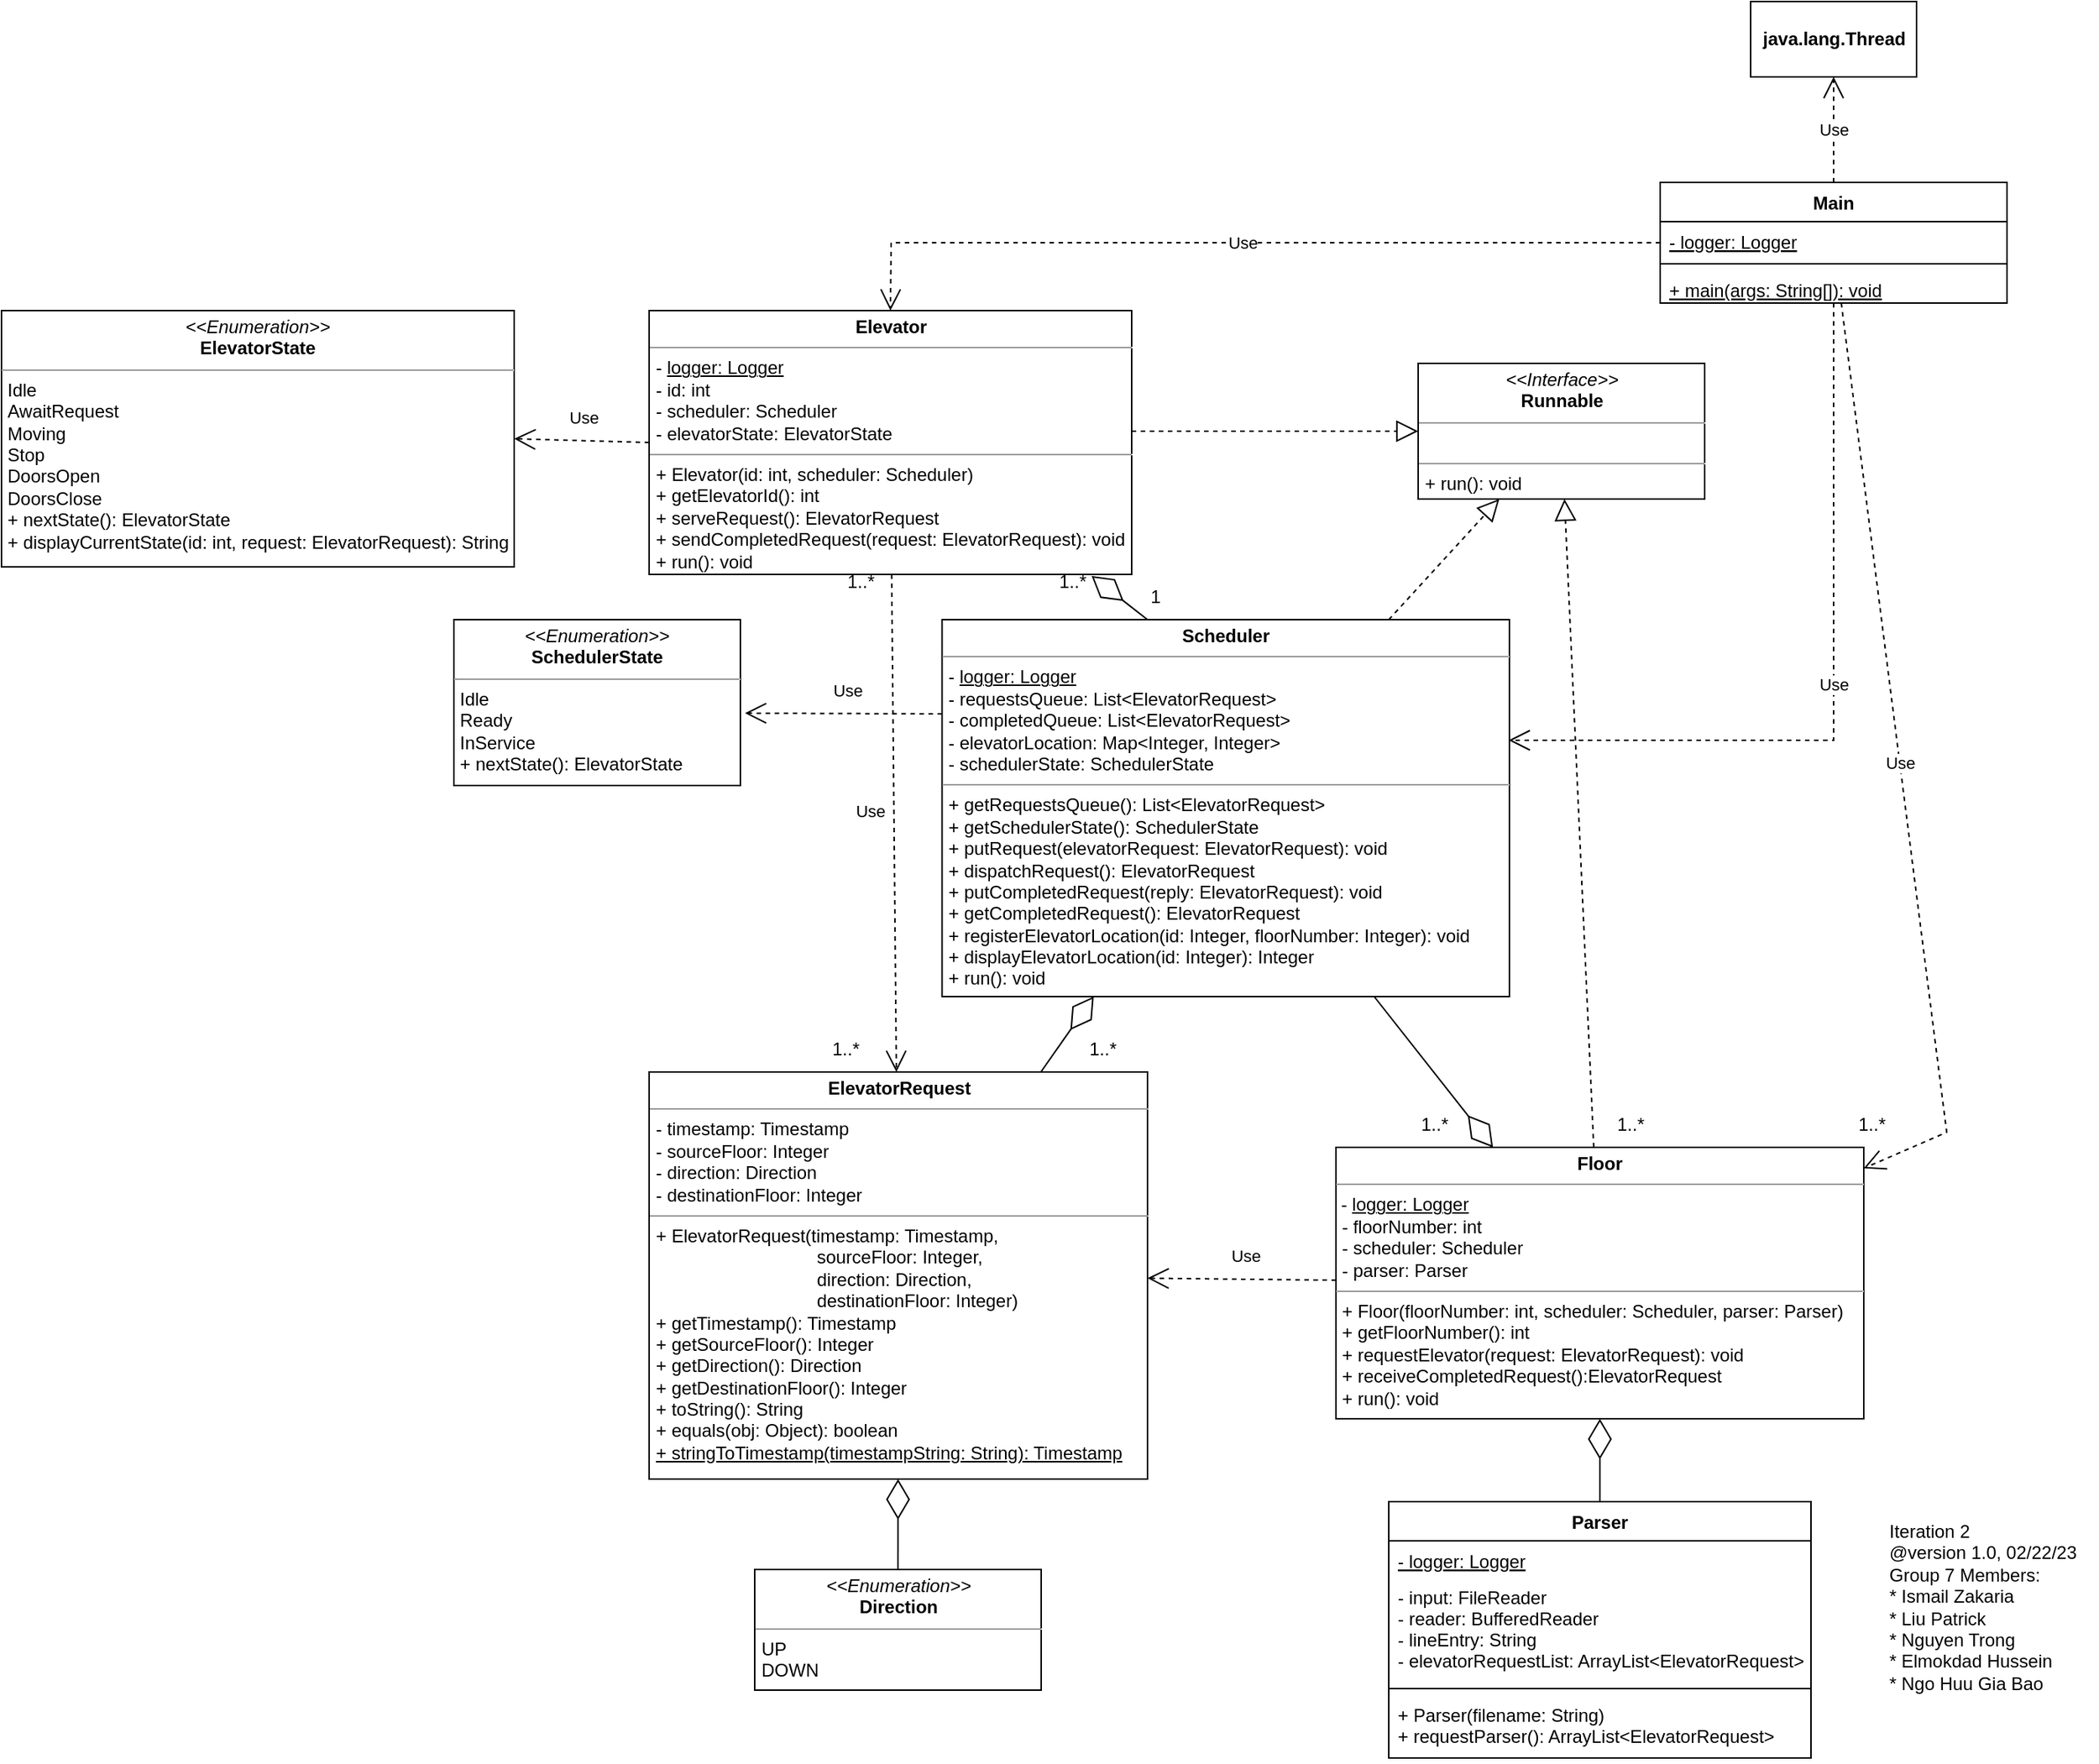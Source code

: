 <mxfile version="20.8.23" type="google" pages="4"><diagram id="YXEVli0e28oH-8bu8_-o" name="class"><mxGraphModel grid="1" page="0" gridSize="10" guides="1" tooltips="1" connect="1" arrows="1" fold="1" pageScale="1" pageWidth="850" pageHeight="1100" math="0" shadow="0"><root><mxCell id="0"/><mxCell id="1" parent="0"/><mxCell id="U2eEWs8QhA_yqJTDj6BK-32" value="" style="endArrow=block;dashed=1;endFill=0;endSize=12;html=1;rounded=0;" edge="1" parent="1" target="dcQpZE6sQQkrum1qCxm6-1"><mxGeometry width="160" relative="1" as="geometry"><mxPoint x="129.5" y="375" as="sourcePoint"/><mxPoint x="246.019" y="344" as="targetPoint"/></mxGeometry></mxCell><mxCell id="dcQpZE6sQQkrum1qCxm6-1" value="&lt;p style=&quot;margin:0px;margin-top:4px;text-align:center;&quot;&gt;&lt;i&gt;&amp;lt;&amp;lt;Interface&amp;gt;&amp;gt;&lt;/i&gt;&lt;br&gt;&lt;b&gt;Runnable&lt;/b&gt;&lt;/p&gt;&lt;hr size=&quot;1&quot;&gt;&lt;p style=&quot;margin:0px;margin-left:4px;&quot;&gt;&lt;br&gt;&lt;/p&gt;&lt;hr size=&quot;1&quot;&gt;&lt;p style=&quot;margin:0px;margin-left:4px;&quot;&gt;+ run(): void&lt;/p&gt;" style="verticalAlign=top;align=left;overflow=fill;fontSize=12;fontFamily=Helvetica;html=1;" vertex="1" parent="1"><mxGeometry x="319.5" y="330" width="190" height="90" as="geometry"/></mxCell><mxCell id="dcQpZE6sQQkrum1qCxm6-2" value="Main" style="swimlane;fontStyle=1;align=center;verticalAlign=top;childLayout=stackLayout;horizontal=1;startSize=26;horizontalStack=0;resizeParent=1;resizeParentMax=0;resizeLast=0;collapsible=1;marginBottom=0;" vertex="1" parent="1"><mxGeometry x="480" y="210" width="230" height="80" as="geometry"/></mxCell><mxCell id="dcQpZE6sQQkrum1qCxm6-3" value="- logger: Logger" style="text;strokeColor=none;fillColor=none;align=left;verticalAlign=top;spacingLeft=4;spacingRight=4;overflow=hidden;rotatable=0;points=[[0,0.5],[1,0.5]];portConstraint=eastwest;fontStyle=4" vertex="1" parent="dcQpZE6sQQkrum1qCxm6-2"><mxGeometry y="26" width="230" height="24" as="geometry"/></mxCell><mxCell id="dcQpZE6sQQkrum1qCxm6-5" value="" style="line;strokeWidth=1;fillColor=none;align=left;verticalAlign=middle;spacingTop=-1;spacingLeft=3;spacingRight=3;rotatable=0;labelPosition=right;points=[];portConstraint=eastwest;strokeColor=inherit;" vertex="1" parent="dcQpZE6sQQkrum1qCxm6-2"><mxGeometry y="50" width="230" height="8" as="geometry"/></mxCell><mxCell id="dcQpZE6sQQkrum1qCxm6-6" value="+ main(args: String[]): void" style="text;strokeColor=none;fillColor=none;align=left;verticalAlign=top;spacingLeft=4;spacingRight=4;overflow=hidden;rotatable=0;points=[[0,0.5],[1,0.5]];portConstraint=eastwest;fontStyle=4" vertex="1" parent="dcQpZE6sQQkrum1qCxm6-2"><mxGeometry y="58" width="230" height="22" as="geometry"/></mxCell><mxCell id="dcQpZE6sQQkrum1qCxm6-7" value="&lt;p style=&quot;margin:0px;margin-top:4px;text-align:center;&quot;&gt;&lt;i&gt;&amp;lt;&amp;lt;Enumeration&amp;gt;&amp;gt;&lt;/i&gt;&lt;br&gt;&lt;b&gt;Direction&lt;/b&gt;&lt;/p&gt;&lt;hr size=&quot;1&quot;&gt;&lt;p style=&quot;margin:0px;margin-left:4px;&quot;&gt;UP&lt;/p&gt;&lt;p style=&quot;margin:0px;margin-left:4px;&quot;&gt;DOWN&lt;/p&gt;" style="verticalAlign=top;align=left;overflow=fill;fontSize=12;fontFamily=Helvetica;html=1;" vertex="1" parent="1"><mxGeometry x="-120.5" y="1130" width="190" height="80" as="geometry"/></mxCell><mxCell id="dcQpZE6sQQkrum1qCxm6-32" value="" style="endArrow=block;dashed=1;endFill=0;endSize=12;html=1;rounded=0;" edge="1" parent="1" source="Yj3rdg1eg4F_PD42RBEX-9" target="dcQpZE6sQQkrum1qCxm6-1"><mxGeometry width="160" relative="1" as="geometry"><mxPoint x="414.5" y="735" as="sourcePoint"/><mxPoint x="273.409" y="370" as="targetPoint"/></mxGeometry></mxCell><mxCell id="dcQpZE6sQQkrum1qCxm6-33" value="Parser" style="swimlane;fontStyle=1;align=center;verticalAlign=top;childLayout=stackLayout;horizontal=1;startSize=26;horizontalStack=0;resizeParent=1;resizeParentMax=0;resizeLast=0;collapsible=1;marginBottom=0;" vertex="1" parent="1"><mxGeometry x="300" y="1085" width="280" height="170" as="geometry"/></mxCell><mxCell id="dcQpZE6sQQkrum1qCxm6-34" value="- logger: Logger" style="text;strokeColor=none;fillColor=none;align=left;verticalAlign=top;spacingLeft=4;spacingRight=4;overflow=hidden;rotatable=0;points=[[0,0.5],[1,0.5]];portConstraint=eastwest;fontStyle=4" vertex="1" parent="dcQpZE6sQQkrum1qCxm6-33"><mxGeometry y="26" width="280" height="24" as="geometry"/></mxCell><mxCell id="dcQpZE6sQQkrum1qCxm6-35" value="- input: FileReader&#10;- reader: BufferedReader&#10;- lineEntry: String&#10;- elevatorRequestList: ArrayList&lt;ElevatorRequest&gt;" style="text;strokeColor=none;fillColor=none;align=left;verticalAlign=top;spacingLeft=4;spacingRight=4;overflow=hidden;rotatable=0;points=[[0,0.5],[1,0.5]];portConstraint=eastwest;" vertex="1" parent="dcQpZE6sQQkrum1qCxm6-33"><mxGeometry y="50" width="280" height="70" as="geometry"/></mxCell><mxCell id="dcQpZE6sQQkrum1qCxm6-36" value="" style="line;strokeWidth=1;fillColor=none;align=left;verticalAlign=middle;spacingTop=-1;spacingLeft=3;spacingRight=3;rotatable=0;labelPosition=right;points=[];portConstraint=eastwest;strokeColor=inherit;" vertex="1" parent="dcQpZE6sQQkrum1qCxm6-33"><mxGeometry y="120" width="280" height="8" as="geometry"/></mxCell><mxCell id="dcQpZE6sQQkrum1qCxm6-37" value="+ Parser(filename: String)&#10;+ requestParser(): ArrayList&lt;ElevatorRequest&gt;" style="text;strokeColor=none;fillColor=none;align=left;verticalAlign=top;spacingLeft=4;spacingRight=4;overflow=hidden;rotatable=0;points=[[0,0.5],[1,0.5]];portConstraint=eastwest;" vertex="1" parent="dcQpZE6sQQkrum1qCxm6-33"><mxGeometry y="128" width="280" height="42" as="geometry"/></mxCell><mxCell id="dcQpZE6sQQkrum1qCxm6-43" value="" style="endArrow=block;dashed=1;endFill=0;endSize=12;html=1;rounded=0;" edge="1" parent="1" target="dcQpZE6sQQkrum1qCxm6-1"><mxGeometry width="160" relative="1" as="geometry"><mxPoint x="300" y="500" as="sourcePoint"/><mxPoint x="303.071" y="370" as="targetPoint"/></mxGeometry></mxCell><mxCell id="dcQpZE6sQQkrum1qCxm6-56" value="&lt;b&gt;java.lang.Thread&lt;/b&gt;" style="html=1;" vertex="1" parent="1"><mxGeometry x="540" y="90" width="110" height="50" as="geometry"/></mxCell><mxCell id="dcQpZE6sQQkrum1qCxm6-57" value="Use" style="endArrow=open;endSize=12;dashed=1;html=1;rounded=0;" edge="1" parent="1" source="dcQpZE6sQQkrum1qCxm6-2" target="dcQpZE6sQQkrum1qCxm6-56"><mxGeometry width="160" relative="1" as="geometry"><mxPoint x="840" y="-16" as="sourcePoint"/><mxPoint x="1000" y="-16" as="targetPoint"/></mxGeometry></mxCell><mxCell id="dcQpZE6sQQkrum1qCxm6-61" value="Use" style="endArrow=open;endSize=12;dashed=1;html=1;rounded=0;entryX=0.5;entryY=0;entryDx=0;entryDy=0;" edge="1" parent="1" source="dcQpZE6sQQkrum1qCxm6-2" target="Yj3rdg1eg4F_PD42RBEX-6"><mxGeometry width="160" relative="1" as="geometry"><mxPoint x="374.5" y="100" as="sourcePoint"/><mxPoint x="14.5" y="285" as="targetPoint"/><Array as="points"><mxPoint x="-30" y="250"/></Array></mxGeometry></mxCell><mxCell id="dcQpZE6sQQkrum1qCxm6-62" value="" style="endArrow=diamondThin;endFill=0;endSize=24;html=1;rounded=0;" edge="1" parent="1" source="dcQpZE6sQQkrum1qCxm6-33" target="Yj3rdg1eg4F_PD42RBEX-9"><mxGeometry width="160" relative="1" as="geometry"><mxPoint x="829.5" y="671" as="sourcePoint"/><mxPoint x="589.5" y="825" as="targetPoint"/></mxGeometry></mxCell><mxCell id="dcQpZE6sQQkrum1qCxm6-63" value="" style="endArrow=diamondThin;endFill=0;endSize=24;html=1;rounded=0;exitX=0.917;exitY=1.006;exitDx=0;exitDy=0;exitPerimeter=0;entryX=0.917;entryY=1.006;entryDx=0;entryDy=0;entryPerimeter=0;" edge="1" parent="1" target="Yj3rdg1eg4F_PD42RBEX-6"><mxGeometry width="160" relative="1" as="geometry"><mxPoint x="140" y="500" as="sourcePoint"/><mxPoint x="104.86" y="465" as="targetPoint"/></mxGeometry></mxCell><mxCell id="dcQpZE6sQQkrum1qCxm6-64" value="" style="endArrow=diamondThin;endFill=0;endSize=24;html=1;rounded=0;" edge="1" parent="1" source="Yj3rdg1eg4F_PD42RBEX-7" target="Yj3rdg1eg4F_PD42RBEX-5"><mxGeometry width="160" relative="1" as="geometry"><mxPoint x="116.655" y="700" as="sourcePoint"/><mxPoint x="164.5" y="650" as="targetPoint"/></mxGeometry></mxCell><mxCell id="dcQpZE6sQQkrum1qCxm6-65" value="" style="endArrow=diamondThin;endFill=0;endSize=24;html=1;rounded=0;" edge="1" parent="1" source="Yj3rdg1eg4F_PD42RBEX-5" target="Yj3rdg1eg4F_PD42RBEX-9"><mxGeometry width="160" relative="1" as="geometry"><mxPoint x="278.786" y="650" as="sourcePoint"/><mxPoint x="359.516" y="735" as="targetPoint"/></mxGeometry></mxCell><mxCell id="dcQpZE6sQQkrum1qCxm6-67" value="Use" style="endArrow=open;endSize=12;dashed=1;html=1;rounded=0;" edge="1" parent="1" source="dcQpZE6sQQkrum1qCxm6-2"><mxGeometry width="160" relative="1" as="geometry"><mxPoint x="317.357" y="180" as="sourcePoint"/><mxPoint x="379.5" y="580" as="targetPoint"/><Array as="points"><mxPoint x="595" y="580"/><mxPoint x="510" y="580"/></Array></mxGeometry></mxCell><mxCell id="dcQpZE6sQQkrum1qCxm6-68" value="Use" style="endArrow=open;endSize=12;dashed=1;html=1;rounded=0;" edge="1" parent="1" source="dcQpZE6sQQkrum1qCxm6-2" target="Yj3rdg1eg4F_PD42RBEX-9"><mxGeometry width="160" relative="1" as="geometry"><mxPoint x="362.056" y="180" as="sourcePoint"/><mxPoint x="517.357" y="735" as="targetPoint"/><Array as="points"><mxPoint x="670" y="840"/></Array></mxGeometry></mxCell><mxCell id="o212D1IAa-O0vHywyUXv-2" value="1..*" style="text;html=1;strokeColor=none;fillColor=none;align=center;verticalAlign=middle;whiteSpace=wrap;rounded=0;" vertex="1" parent="1"><mxGeometry x="-80" y="460" width="60" height="30" as="geometry"/></mxCell><mxCell id="o212D1IAa-O0vHywyUXv-3" value="1..*" style="text;html=1;strokeColor=none;fillColor=none;align=center;verticalAlign=middle;whiteSpace=wrap;rounded=0;" vertex="1" parent="1"><mxGeometry x="-90" y="770" width="60" height="30" as="geometry"/></mxCell><mxCell id="o212D1IAa-O0vHywyUXv-4" value="1..*" style="text;html=1;align=center;verticalAlign=middle;resizable=0;points=[];autosize=1;strokeColor=none;fillColor=none;" vertex="1" parent="1"><mxGeometry x="600" y="820" width="40" height="30" as="geometry"/></mxCell><mxCell id="o212D1IAa-O0vHywyUXv-5" value="1..*" style="text;html=1;align=center;verticalAlign=middle;resizable=0;points=[];autosize=1;strokeColor=none;fillColor=none;" vertex="1" parent="1"><mxGeometry x="310" y="820" width="40" height="30" as="geometry"/></mxCell><mxCell id="o212D1IAa-O0vHywyUXv-6" value="1..*" style="text;html=1;align=center;verticalAlign=middle;resizable=0;points=[];autosize=1;strokeColor=none;fillColor=none;" vertex="1" parent="1"><mxGeometry x="440" y="820" width="40" height="30" as="geometry"/></mxCell><mxCell id="o212D1IAa-O0vHywyUXv-7" value="1" style="text;html=1;align=center;verticalAlign=middle;resizable=0;points=[];autosize=1;strokeColor=none;fillColor=none;" vertex="1" parent="1"><mxGeometry x="410" y="970" width="30" height="30" as="geometry"/></mxCell><mxCell id="o212D1IAa-O0vHywyUXv-8" value="1" style="text;html=1;align=center;verticalAlign=middle;resizable=0;points=[];autosize=1;strokeColor=none;fillColor=none;" vertex="1" parent="1"><mxGeometry x="149" y="660" width="30" height="30" as="geometry"/></mxCell><mxCell id="o212D1IAa-O0vHywyUXv-9" value="1" style="text;html=1;align=center;verticalAlign=middle;resizable=0;points=[];autosize=1;strokeColor=none;fillColor=none;" vertex="1" parent="1"><mxGeometry x="250" y="660" width="30" height="30" as="geometry"/></mxCell><mxCell id="o212D1IAa-O0vHywyUXv-10" value="1" style="text;html=1;align=center;verticalAlign=middle;resizable=0;points=[];autosize=1;strokeColor=none;fillColor=none;" vertex="1" parent="1"><mxGeometry x="129.5" y="470" width="30" height="30" as="geometry"/></mxCell><mxCell id="o212D1IAa-O0vHywyUXv-11" value="1..*" style="text;html=1;align=center;verticalAlign=middle;resizable=0;points=[];autosize=1;strokeColor=none;fillColor=none;" vertex="1" parent="1"><mxGeometry x="69.5" y="460" width="40" height="30" as="geometry"/></mxCell><mxCell id="o212D1IAa-O0vHywyUXv-12" value="1..*" style="text;html=1;align=center;verticalAlign=middle;resizable=0;points=[];autosize=1;strokeColor=none;fillColor=none;" vertex="1" parent="1"><mxGeometry x="89.5" y="770" width="40" height="30" as="geometry"/></mxCell><mxCell id="o212D1IAa-O0vHywyUXv-13" value="1..*" style="text;html=1;align=center;verticalAlign=middle;resizable=0;points=[];autosize=1;strokeColor=none;fillColor=none;" vertex="1" parent="1"><mxGeometry x="80" y="670" width="40" height="30" as="geometry"/></mxCell><mxCell id="K5tJ8FPMqbOl9YoPbmh--1" value="&lt;div&gt;Iteration 2&amp;nbsp;&lt;/div&gt;&lt;div&gt;@version 1.0, 02/22/23&lt;/div&gt;&lt;div&gt;Group 7 Members:&lt;/div&gt;&lt;div&gt;* Ismail Zakaria&lt;/div&gt;&lt;div&gt;* Liu Patrick&lt;/div&gt;&lt;div&gt;* Nguyen Trong&lt;/div&gt;&lt;div&gt;* Elmokdad Hussein&lt;/div&gt;&lt;div&gt;* Ngo Huu Gia Bao&lt;/div&gt;" style="text;html=1;strokeColor=none;fillColor=none;align=left;verticalAlign=middle;whiteSpace=wrap;rounded=0;" vertex="1" parent="1"><mxGeometry x="630" y="1085" width="140" height="140" as="geometry"/></mxCell><mxCell id="Yj3rdg1eg4F_PD42RBEX-5" value="&lt;p style=&quot;margin:0px;margin-top:4px;text-align:center;&quot;&gt;&lt;b&gt;Scheduler&lt;/b&gt;&lt;br&gt;&lt;/p&gt;&lt;hr size=&quot;1&quot;&gt;&lt;p style=&quot;margin:0px;margin-left:4px;&quot;&gt;- &lt;u&gt;logger: Logger&lt;/u&gt;&lt;br&gt;&lt;/p&gt;&lt;p style=&quot;margin:0px;margin-left:4px;&quot;&gt;- requestsQueue: List&amp;lt;ElevatorRequest&amp;gt;&lt;br&gt;&lt;/p&gt;&lt;p style=&quot;margin:0px;margin-left:4px;&quot;&gt;- completedQueue: List&amp;lt;ElevatorRequest&amp;gt;&lt;br&gt;&lt;/p&gt;&lt;p style=&quot;margin:0px;margin-left:4px;&quot;&gt;- elevatorLocation: Map&amp;lt;Integer, Integer&amp;gt;&lt;/p&gt;&lt;p style=&quot;margin:0px;margin-left:4px;&quot;&gt;- schedulerState: SchedulerState&lt;/p&gt;&lt;hr size=&quot;1&quot;&gt;&lt;p style=&quot;margin:0px;margin-left:4px;&quot;&gt;+&amp;nbsp;getRequestsQueue():&amp;nbsp;List&amp;lt;ElevatorRequest&amp;gt;&lt;/p&gt;&lt;p style=&quot;margin:0px;margin-left:4px;&quot;&gt;+&amp;nbsp;getSchedulerState():&amp;nbsp;SchedulerState&lt;/p&gt;&lt;p style=&quot;margin:0px;margin-left:4px;&quot;&gt;+ putRequest(elevatorRequest: ElevatorRequest): void&lt;/p&gt;&lt;p style=&quot;margin:0px;margin-left:4px;&quot;&gt;+ dispatchRequest(): ElevatorRequest&lt;/p&gt;&lt;p style=&quot;margin:0px;margin-left:4px;&quot;&gt;+ putCompletedRequest(reply: ElevatorRequest): void&lt;/p&gt;&lt;p style=&quot;margin:0px;margin-left:4px;&quot;&gt;+ getCompletedRequest(): ElevatorRequest&lt;br&gt;&lt;/p&gt;&lt;p style=&quot;margin:0px;margin-left:4px;&quot;&gt;+&amp;nbsp;registerElevatorLocation(id: Integer, floorNumber: Integer): void&lt;/p&gt;&lt;p style=&quot;margin:0px;margin-left:4px;&quot;&gt;+&amp;nbsp;displayElevatorLocation(id: Integer): Integer&lt;/p&gt;&lt;p style=&quot;margin:0px;margin-left:4px;&quot;&gt;+ run(): void&lt;br&gt;&lt;/p&gt;" style="verticalAlign=top;align=left;overflow=fill;fontSize=12;fontFamily=Helvetica;html=1;" vertex="1" parent="1"><mxGeometry x="3.75" y="500" width="376.25" height="250" as="geometry"/></mxCell><mxCell id="Yj3rdg1eg4F_PD42RBEX-6" value="&lt;p style=&quot;margin:0px;margin-top:4px;text-align:center;&quot;&gt;&lt;b&gt;Elevator&lt;/b&gt;&lt;br&gt;&lt;/p&gt;&lt;hr size=&quot;1&quot;&gt;&lt;p style=&quot;margin:0px;margin-left:4px;&quot;&gt;- &lt;u&gt;logger: Logger&lt;/u&gt;&lt;br&gt;&lt;/p&gt;&lt;p style=&quot;margin:0px;margin-left:4px;&quot;&gt;- id: int&lt;br style=&quot;border-color: var(--border-color); padding: 0px; margin: 0px;&quot;&gt;- scheduler: Scheduler&lt;br&gt;&lt;/p&gt;&lt;p style=&quot;margin:0px;margin-left:4px;&quot;&gt;- elevatorState: ElevatorState&lt;/p&gt;&lt;hr size=&quot;1&quot;&gt;&lt;p style=&quot;margin:0px;margin-left:4px;&quot;&gt;+ Elevator(id: int, scheduler: Scheduler)&lt;br style=&quot;border-color: var(--border-color); padding: 0px; margin: 0px;&quot;&gt;+ getElevatorId(): int&lt;br style=&quot;border-color: var(--border-color); padding: 0px; margin: 0px;&quot;&gt;+ serveRequest(): ElevatorRequest&lt;/p&gt;&lt;p style=&quot;margin:0px;margin-left:4px;&quot;&gt;+ sendCompletedRequest(request: ElevatorRequest): void&lt;br style=&quot;border-color: var(--border-color); padding: 0px; margin: 0px;&quot;&gt;+ run(): void&lt;br&gt;&lt;/p&gt;" style="verticalAlign=top;align=left;overflow=fill;fontSize=12;fontFamily=Helvetica;html=1;" vertex="1" parent="1"><mxGeometry x="-190.5" y="295" width="320" height="175" as="geometry"/></mxCell><mxCell id="Yj3rdg1eg4F_PD42RBEX-7" value="&lt;p style=&quot;margin:0px;margin-top:4px;text-align:center;&quot;&gt;&lt;b&gt;ElevatorRequest&lt;/b&gt;&lt;br&gt;&lt;/p&gt;&lt;hr size=&quot;1&quot;&gt;&lt;p style=&quot;margin:0px;margin-left:4px;&quot;&gt;- timestamp: Timestamp&lt;br style=&quot;border-color: var(--border-color); padding: 0px; margin: 0px;&quot;&gt;- sourceFloor: Integer&lt;br style=&quot;border-color: var(--border-color); padding: 0px; margin: 0px;&quot;&gt;- direction: Direction&lt;br style=&quot;border-color: var(--border-color); padding: 0px; margin: 0px;&quot;&gt;- destinationFloor: Integer&lt;br&gt;&lt;/p&gt;&lt;hr size=&quot;1&quot;&gt;&lt;p style=&quot;margin:0px;margin-left:4px;&quot;&gt;+ ElevatorRequest(timestamp: Timestamp,&lt;br style=&quot;border-color: var(--border-color); padding: 0px; margin: 0px;&quot;&gt;&amp;nbsp;&amp;nbsp;&amp;nbsp;&amp;nbsp;&amp;nbsp;&amp;nbsp;&amp;nbsp;&amp;nbsp;&amp;nbsp;&amp;nbsp;&amp;nbsp;&amp;nbsp;&amp;nbsp;&amp;nbsp;&amp;nbsp;&amp;nbsp;&amp;nbsp;&amp;nbsp;&amp;nbsp;&amp;nbsp;&amp;nbsp;&amp;nbsp;&amp;nbsp;&amp;nbsp;&amp;nbsp;&amp;nbsp;&amp;nbsp;&amp;nbsp;&amp;nbsp;&amp;nbsp;&amp;nbsp;&amp;nbsp;sourceFloor: Integer,&lt;br style=&quot;border-color: var(--border-color); padding: 0px; margin: 0px;&quot;&gt;&amp;nbsp;&amp;nbsp;&amp;nbsp;&amp;nbsp;&amp;nbsp;&amp;nbsp;&amp;nbsp;&amp;nbsp;&amp;nbsp;&amp;nbsp;&amp;nbsp;&amp;nbsp;&amp;nbsp;&amp;nbsp;&amp;nbsp;&amp;nbsp;&amp;nbsp;&amp;nbsp;&amp;nbsp;&amp;nbsp;&amp;nbsp;&amp;nbsp;&amp;nbsp;&amp;nbsp;&amp;nbsp;&amp;nbsp;&amp;nbsp;&amp;nbsp;&amp;nbsp;&amp;nbsp;&amp;nbsp;&amp;nbsp;direction: Direction,&lt;br style=&quot;border-color: var(--border-color); padding: 0px; margin: 0px;&quot;&gt;&amp;nbsp;&amp;nbsp;&amp;nbsp;&amp;nbsp;&amp;nbsp;&amp;nbsp;&amp;nbsp;&amp;nbsp;&amp;nbsp;&amp;nbsp;&amp;nbsp;&amp;nbsp;&amp;nbsp;&amp;nbsp;&amp;nbsp;&amp;nbsp;&amp;nbsp;&amp;nbsp;&amp;nbsp;&amp;nbsp;&amp;nbsp;&amp;nbsp;&amp;nbsp;&amp;nbsp;&amp;nbsp;&amp;nbsp;&amp;nbsp;&amp;nbsp;&amp;nbsp;&amp;nbsp;&amp;nbsp;&amp;nbsp;destinationFloor: Integer)&lt;br style=&quot;border-color: var(--border-color); padding: 0px; margin: 0px;&quot;&gt;+ getTimestamp(): Timestamp&lt;br style=&quot;border-color: var(--border-color); padding: 0px; margin: 0px;&quot;&gt;+ getSourceFloor(): Integer&lt;br style=&quot;border-color: var(--border-color); padding: 0px; margin: 0px;&quot;&gt;+ getDirection(): Direction&lt;br style=&quot;border-color: var(--border-color); padding: 0px; margin: 0px;&quot;&gt;+ getDestinationFloor(): Integer&lt;br style=&quot;border-color: var(--border-color); padding: 0px; margin: 0px;&quot;&gt;+ toString(): String&lt;br style=&quot;border-color: var(--border-color); padding: 0px; margin: 0px;&quot;&gt;+ equals(obj: Object): boolean&lt;/p&gt;&lt;p style=&quot;margin:0px;margin-left:4px;&quot;&gt;&lt;u&gt;+ stringToTimestamp(timestampString: String): Timestamp&lt;/u&gt;&lt;/p&gt;&lt;div style=&quot;border-color: var(--border-color); padding: 0px; margin: 0px;&quot;&gt;&lt;br style=&quot;border-color: var(--border-color); padding: 0px; margin: 0px;&quot;&gt;&lt;/div&gt;" style="verticalAlign=top;align=left;overflow=fill;fontSize=12;fontFamily=Helvetica;html=1;" vertex="1" parent="1"><mxGeometry x="-190.5" y="800" width="330.5" height="270" as="geometry"/></mxCell><mxCell id="Yj3rdg1eg4F_PD42RBEX-8" value="" style="endArrow=diamondThin;endFill=0;endSize=24;html=1;rounded=0;exitX=0.5;exitY=0;exitDx=0;exitDy=0;" edge="1" parent="1" source="dcQpZE6sQQkrum1qCxm6-7" target="Yj3rdg1eg4F_PD42RBEX-7"><mxGeometry width="160" relative="1" as="geometry"><mxPoint x="-20" y="1020" as="sourcePoint"/><mxPoint x="5.1" y="1001.52" as="targetPoint"/></mxGeometry></mxCell><mxCell id="Yj3rdg1eg4F_PD42RBEX-9" value="&lt;p style=&quot;margin:0px;margin-top:4px;text-align:center;&quot;&gt;&lt;b&gt;Floor&lt;/b&gt;&lt;br&gt;&lt;/p&gt;&lt;hr size=&quot;1&quot;&gt;&lt;p style=&quot;margin:0px;margin-left:4px;&quot;&gt;&lt;/p&gt;&amp;nbsp;-&amp;nbsp;&lt;u style=&quot;border-color: var(--border-color);&quot;&gt;logger: Logger&lt;/u&gt;&lt;p style=&quot;margin:0px;margin-left:4px;&quot;&gt;- floorNumber: int&lt;br style=&quot;border-color: var(--border-color); padding: 0px; margin: 0px;&quot;&gt;- scheduler: Scheduler&lt;br style=&quot;border-color: var(--border-color); padding: 0px; margin: 0px;&quot;&gt;- parser: Parser&lt;br&gt;&lt;/p&gt;&lt;hr size=&quot;1&quot;&gt;&lt;p style=&quot;margin:0px;margin-left:4px;&quot;&gt;+ Floor(floorNumber: int, scheduler: Scheduler, parser: Parser)&lt;br style=&quot;border-color: var(--border-color); padding: 0px; margin: 0px;&quot;&gt;+ getFloorNumber(): int&lt;br style=&quot;border-color: var(--border-color); padding: 0px; margin: 0px;&quot;&gt;+ requestElevator(request: ElevatorRequest): void&lt;/p&gt;&lt;p style=&quot;margin:0px;margin-left:4px;&quot;&gt;+ receiveCompletedRequest():ElevatorRequest&lt;br style=&quot;border-color: var(--border-color); padding: 0px; margin: 0px;&quot;&gt;+ run(): void&lt;br&gt;&lt;/p&gt;&lt;div style=&quot;border-color: var(--border-color); padding: 0px; margin: 0px;&quot;&gt;&lt;br style=&quot;border-color: var(--border-color); padding: 0px; margin: 0px;&quot;&gt;&lt;/div&gt;" style="verticalAlign=top;align=left;overflow=fill;fontSize=12;fontFamily=Helvetica;html=1;" vertex="1" parent="1"><mxGeometry x="265" y="850" width="350" height="180" as="geometry"/></mxCell><mxCell id="7woy2aGngjZN1eNNitRl-2" value="Use" style="endArrow=open;endSize=12;dashed=1;html=1;rounded=0;" edge="1" parent="1" source="Yj3rdg1eg4F_PD42RBEX-9" target="Yj3rdg1eg4F_PD42RBEX-7"><mxGeometry x="-0.05" y="-15" width="160" relative="1" as="geometry"><mxPoint x="520" y="730" as="sourcePoint"/><mxPoint x="360" y="730" as="targetPoint"/><mxPoint x="-1" as="offset"/></mxGeometry></mxCell><mxCell id="7woy2aGngjZN1eNNitRl-3" value="Use" style="endArrow=open;endSize=12;dashed=1;html=1;rounded=0;" edge="1" parent="1" source="Yj3rdg1eg4F_PD42RBEX-6" target="Yj3rdg1eg4F_PD42RBEX-7"><mxGeometry x="-0.05" y="-15" width="160" relative="1" as="geometry"><mxPoint x="155.25" y="845" as="sourcePoint"/><mxPoint x="249.5" y="845" as="targetPoint"/><mxPoint x="-1" as="offset"/></mxGeometry></mxCell><mxCell id="1XQO83C1YKFJxgPVDyG--5" value="&lt;p style=&quot;margin:0px;margin-top:4px;text-align:center;&quot;&gt;&lt;i&gt;&amp;lt;&amp;lt;Enumeration&amp;gt;&amp;gt;&lt;/i&gt;&lt;br&gt;&lt;b&gt;ElevatorState&lt;/b&gt;&lt;/p&gt;&lt;hr size=&quot;1&quot;&gt;&lt;p style=&quot;margin:0px;margin-left:4px;&quot;&gt;Idle&lt;/p&gt;&lt;p style=&quot;margin:0px;margin-left:4px;&quot;&gt;AwaitRequest&lt;/p&gt;&lt;p style=&quot;margin:0px;margin-left:4px;&quot;&gt;Moving&lt;/p&gt;&lt;p style=&quot;margin:0px;margin-left:4px;&quot;&gt;Stop&lt;/p&gt;&lt;p style=&quot;margin:0px;margin-left:4px;&quot;&gt;DoorsOpen&lt;/p&gt;&lt;p style=&quot;margin:0px;margin-left:4px;&quot;&gt;DoorsClose&lt;/p&gt;&lt;p style=&quot;margin:0px;margin-left:4px;&quot;&gt;+&amp;nbsp;nextState():&amp;nbsp;ElevatorState&lt;/p&gt;&lt;p style=&quot;margin:0px;margin-left:4px;&quot;&gt;+&amp;nbsp;displayCurrentState(id: int, request: ElevatorRequest): String&lt;/p&gt;" style="verticalAlign=top;align=left;overflow=fill;fontSize=12;fontFamily=Helvetica;html=1;" vertex="1" parent="1"><mxGeometry x="-620" y="295" width="340" height="170" as="geometry"/></mxCell><mxCell id="1XQO83C1YKFJxgPVDyG--7" value="Use" style="endArrow=open;endSize=12;dashed=1;html=1;rounded=0;exitX=0;exitY=0.5;exitDx=0;exitDy=0;entryX=1;entryY=0.5;entryDx=0;entryDy=0;" edge="1" parent="1" source="Yj3rdg1eg4F_PD42RBEX-6" target="1XQO83C1YKFJxgPVDyG--5"><mxGeometry x="-0.05" y="-15" width="160" relative="1" as="geometry"><mxPoint x="-350" y="510" as="sourcePoint"/><mxPoint x="-347" y="840" as="targetPoint"/><mxPoint x="-1" as="offset"/></mxGeometry></mxCell><mxCell id="1XQO83C1YKFJxgPVDyG--8" value="&lt;p style=&quot;margin:0px;margin-top:4px;text-align:center;&quot;&gt;&lt;i&gt;&amp;lt;&amp;lt;Enumeration&amp;gt;&amp;gt;&lt;/i&gt;&lt;br&gt;&lt;b&gt;SchedulerState&lt;/b&gt;&lt;/p&gt;&lt;hr size=&quot;1&quot;&gt;&lt;p style=&quot;margin:0px;margin-left:4px;&quot;&gt;Idle&lt;/p&gt;&lt;p style=&quot;margin:0px;margin-left:4px;&quot;&gt;Ready&lt;/p&gt;&lt;p style=&quot;margin:0px;margin-left:4px;&quot;&gt;InService&lt;/p&gt;&lt;p style=&quot;margin:0px;margin-left:4px;&quot;&gt;+&amp;nbsp;nextState():&amp;nbsp;ElevatorState&lt;br&gt;&lt;/p&gt;" style="verticalAlign=top;align=left;overflow=fill;fontSize=12;fontFamily=Helvetica;html=1;" vertex="1" parent="1"><mxGeometry x="-320" y="500" width="190" height="110" as="geometry"/></mxCell><mxCell id="1XQO83C1YKFJxgPVDyG--9" value="Use" style="endArrow=open;endSize=12;dashed=1;html=1;rounded=0;exitX=0;exitY=0.25;exitDx=0;exitDy=0;entryX=1.016;entryY=0.564;entryDx=0;entryDy=0;entryPerimeter=0;" edge="1" parent="1" source="Yj3rdg1eg4F_PD42RBEX-5" target="1XQO83C1YKFJxgPVDyG--8"><mxGeometry x="-0.05" y="-15" width="160" relative="1" as="geometry"><mxPoint x="-20" y="480" as="sourcePoint"/><mxPoint x="-17" y="810" as="targetPoint"/><mxPoint x="-1" as="offset"/></mxGeometry></mxCell></root></mxGraphModel></diagram><diagram id="ekYLKn9QTr-soQ4wL6F-" name="sequence"><mxGraphModel grid="1" page="1" gridSize="10" guides="1" tooltips="1" connect="1" arrows="1" fold="1" pageScale="1" pageWidth="850" pageHeight="1100" math="0" shadow="0"><root><mxCell id="0"/><mxCell id="1" parent="0"/><mxCell id="nrrmLnYM5s9bcPXV76ms-3" value="" style="endArrow=none;dashed=1;html=1;rounded=0;" edge="1" parent="1" source="nrrmLnYM5s9bcPXV76ms-4" target="gXFTrh7_guW3hKpA6Vv_-6"><mxGeometry width="50" height="50" relative="1" as="geometry"><mxPoint x="707.5" y="195" as="sourcePoint"/><mxPoint x="707.5" y="125" as="targetPoint"/></mxGeometry></mxCell><mxCell id="nrrmLnYM5s9bcPXV76ms-4" value="" style="rounded=0;whiteSpace=wrap;html=1;" vertex="1" parent="1"><mxGeometry x="697.5" y="395" width="20" height="422" as="geometry"/></mxCell><mxCell id="nrrmLnYM5s9bcPXV76ms-5" value="" style="endArrow=none;dashed=1;html=1;rounded=0;" edge="1" parent="1" source="nrrmLnYM5s9bcPXV76ms-4"><mxGeometry width="50" height="50" relative="1" as="geometry"><mxPoint x="832.5" y="585" as="sourcePoint"/><mxPoint x="708" y="937" as="targetPoint"/></mxGeometry></mxCell><mxCell id="gXFTrh7_guW3hKpA6Vv_-3" value="" style="endArrow=none;dashed=1;html=1;rounded=0;" edge="1" parent="1" source="gXFTrh7_guW3hKpA6Vv_-4" target="gXFTrh7_guW3hKpA6Vv_-7"><mxGeometry width="50" height="50" relative="1" as="geometry"><mxPoint x="82.5" y="200" as="sourcePoint"/><mxPoint x="82.5" y="130" as="targetPoint"/></mxGeometry></mxCell><mxCell id="gXFTrh7_guW3hKpA6Vv_-4" value="" style="rounded=0;whiteSpace=wrap;html=1;" vertex="1" parent="1"><mxGeometry x="72.5" y="240" width="20" height="577" as="geometry"/></mxCell><mxCell id="gXFTrh7_guW3hKpA6Vv_-5" value="" style="endArrow=none;dashed=1;html=1;rounded=0;" edge="1" parent="1" source="gXFTrh7_guW3hKpA6Vv_-4"><mxGeometry width="50" height="50" relative="1" as="geometry"><mxPoint x="207.5" y="250" as="sourcePoint"/><mxPoint x="80" y="937" as="targetPoint"/></mxGeometry></mxCell><mxCell id="gXFTrh7_guW3hKpA6Vv_-6" value=":Scheduler" style="shape=process;whiteSpace=wrap;html=1;backgroundOutline=1;" vertex="1" parent="1"><mxGeometry x="665" y="180" width="85" height="30" as="geometry"/></mxCell><mxCell id="gXFTrh7_guW3hKpA6Vv_-7" value=":Floor" style="shape=process;whiteSpace=wrap;html=1;backgroundOutline=1;" vertex="1" parent="1"><mxGeometry x="40" y="180" width="85" height="30" as="geometry"/></mxCell><mxCell id="gXFTrh7_guW3hKpA6Vv_-8" value="" style="endArrow=none;dashed=1;html=1;rounded=0;" edge="1" parent="1" source="gXFTrh7_guW3hKpA6Vv_-9" target="gXFTrh7_guW3hKpA6Vv_-10"><mxGeometry width="50" height="50" relative="1" as="geometry"><mxPoint x="393.75" y="195" as="sourcePoint"/><mxPoint x="393.75" y="125" as="targetPoint"/></mxGeometry></mxCell><mxCell id="gXFTrh7_guW3hKpA6Vv_-9" value="" style="rounded=0;whiteSpace=wrap;html=1;" vertex="1" parent="1"><mxGeometry x="383.75" y="355" width="17.5" height="462" as="geometry"/></mxCell><mxCell id="gXFTrh7_guW3hKpA6Vv_-10" value=":Elevator" style="shape=process;whiteSpace=wrap;html=1;backgroundOutline=1;" vertex="1" parent="1"><mxGeometry x="350" y="180" width="85" height="30" as="geometry"/></mxCell><mxCell id="gXFTrh7_guW3hKpA6Vv_-11" value="" style="endArrow=none;dashed=1;html=1;rounded=0;" edge="1" parent="1" source="gXFTrh7_guW3hKpA6Vv_-9"><mxGeometry width="50" height="50" relative="1" as="geometry"><mxPoint x="238.75" y="485" as="sourcePoint"/><mxPoint x="390" y="937" as="targetPoint"/></mxGeometry></mxCell><mxCell id="gXFTrh7_guW3hKpA6Vv_-12" value="" style="endArrow=none;dashed=1;html=1;rounded=0;" edge="1" parent="1" source="gXFTrh7_guW3hKpA6Vv_-13" target="gXFTrh7_guW3hKpA6Vv_-16"><mxGeometry width="50" height="50" relative="1" as="geometry"><mxPoint x="262.5" y="280" as="sourcePoint"/><mxPoint x="262.5" y="210" as="targetPoint"/></mxGeometry></mxCell><mxCell id="gXFTrh7_guW3hKpA6Vv_-13" value="" style="rounded=0;whiteSpace=wrap;html=1;" vertex="1" parent="1"><mxGeometry x="252.5" y="280" width="20" height="80" as="geometry"/></mxCell><mxCell id="gXFTrh7_guW3hKpA6Vv_-15" value="" style="endArrow=none;dashed=1;html=1;rounded=0;" edge="1" parent="1" source="gXFTrh7_guW3hKpA6Vv_-13"><mxGeometry width="50" height="50" relative="1" as="geometry"><mxPoint x="107.5" y="320" as="sourcePoint"/><mxPoint x="263" y="380" as="targetPoint"/></mxGeometry></mxCell><mxCell id="gXFTrh7_guW3hKpA6Vv_-16" value=":Parser" style="html=1;" vertex="1" parent="1"><mxGeometry x="220" y="180" width="85" height="30" as="geometry"/></mxCell><mxCell id="627BKw5qM1VRcYROR8d7-12" value="requestParser()" style="html=1;verticalAlign=bottom;endArrow=block;rounded=0;" edge="1" parent="1"><mxGeometry width="80" relative="1" as="geometry"><mxPoint x="92.5" y="289.8" as="sourcePoint"/><mxPoint x="250" y="290" as="targetPoint"/></mxGeometry></mxCell><mxCell id="627BKw5qM1VRcYROR8d7-20" value="return&lt;br&gt;ArrayList&amp;lt;ElevatorRequest&amp;gt;" style="html=1;verticalAlign=bottom;endArrow=open;dashed=1;endSize=8;rounded=0;" edge="1" parent="1"><mxGeometry x="0.016" relative="1" as="geometry"><mxPoint x="250" y="350" as="sourcePoint"/><mxPoint x="92.5" y="350" as="targetPoint"/><mxPoint as="offset"/></mxGeometry></mxCell><mxCell id="627BKw5qM1VRcYROR8d7-22" value="receiveCompletedRequest()" style="html=1;verticalAlign=bottom;endArrow=block;rounded=0;" edge="1" parent="1"><mxGeometry x="0.026" width="80" relative="1" as="geometry"><mxPoint x="92.5" y="507" as="sourcePoint"/><mxPoint x="690" y="507" as="targetPoint"/><mxPoint as="offset"/></mxGeometry></mxCell><mxCell id="627BKw5qM1VRcYROR8d7-30" value="putRequest(ElevatorRequest)" style="html=1;verticalAlign=bottom;endArrow=block;rounded=0;entryX=1.075;entryY=0.143;entryDx=0;entryDy=0;entryPerimeter=0;" edge="1" parent="1"><mxGeometry x="-0.346" y="60" width="80" relative="1" as="geometry"><mxPoint x="717.5" y="427.0" as="sourcePoint"/><mxPoint x="719" y="447.03" as="targetPoint"/><Array as="points"><mxPoint x="735" y="427"/><mxPoint x="735" y="447"/></Array><mxPoint as="offset"/></mxGeometry></mxCell><mxCell id="627BKw5qM1VRcYROR8d7-31" value="requestElevator(ElevatorRequest)" style="html=1;verticalAlign=bottom;endArrow=block;rounded=0;" edge="1" parent="1"><mxGeometry x="0.039" width="80" relative="1" as="geometry"><mxPoint x="92.5" y="417.26" as="sourcePoint"/><mxPoint x="690" y="417" as="targetPoint"/><mxPoint as="offset"/></mxGeometry></mxCell><mxCell id="627BKw5qM1VRcYROR8d7-38" value="par" style="shape=umlFrame;whiteSpace=wrap;html=1;" vertex="1" parent="1"><mxGeometry x="-20" y="387" width="890" height="390" as="geometry"/></mxCell><mxCell id="HscnTU7k3EfnJWa9Ig0G-1" value="return ElevatorRequest" style="html=1;verticalAlign=bottom;endArrow=open;dashed=1;endSize=8;rounded=0;" edge="1" parent="1"><mxGeometry relative="1" as="geometry"><mxPoint x="690" y="557" as="sourcePoint"/><mxPoint x="92.5" y="557.42" as="targetPoint"/></mxGeometry></mxCell><mxCell id="HscnTU7k3EfnJWa9Ig0G-2" value="return" style="html=1;verticalAlign=bottom;endArrow=open;dashed=1;endSize=8;rounded=0;" edge="1" parent="1"><mxGeometry relative="1" as="geometry"><mxPoint x="690" y="467" as="sourcePoint"/><mxPoint x="92.5" y="467" as="targetPoint"/></mxGeometry></mxCell><mxCell id="HscnTU7k3EfnJWa9Ig0G-3" value="getCompletedRequest()" style="html=1;verticalAlign=bottom;endArrow=block;rounded=0;entryX=1.075;entryY=0.143;entryDx=0;entryDy=0;entryPerimeter=0;" edge="1" parent="1"><mxGeometry x="-0.346" y="50" width="80" relative="1" as="geometry"><mxPoint x="717.5" y="524.99" as="sourcePoint"/><mxPoint x="719.0" y="545.02" as="targetPoint"/><Array as="points"><mxPoint x="735" y="524.99"/><mxPoint x="735" y="544.99"/></Array><mxPoint as="offset"/></mxGeometry></mxCell><mxCell id="HscnTU7k3EfnJWa9Ig0G-4" value="" style="endArrow=none;dashed=1;html=1;rounded=0;" edge="1" parent="1"><mxGeometry width="50" height="50" relative="1" as="geometry"><mxPoint x="870" y="585" as="sourcePoint"/><mxPoint x="-20" y="585.41" as="targetPoint"/></mxGeometry></mxCell><mxCell id="HscnTU7k3EfnJWa9Ig0G-5" value="serveRequest()" style="html=1;verticalAlign=bottom;endArrow=block;rounded=0;" edge="1" parent="1"><mxGeometry x="0.039" width="80" relative="1" as="geometry"><mxPoint x="401.25" y="607.26" as="sourcePoint"/><mxPoint x="690" y="607" as="targetPoint"/><mxPoint as="offset"/></mxGeometry></mxCell><mxCell id="HscnTU7k3EfnJWa9Ig0G-6" value="return ElevatorRequest" style="html=1;verticalAlign=bottom;endArrow=open;dashed=1;endSize=8;rounded=0;" edge="1" parent="1"><mxGeometry relative="1" as="geometry"><mxPoint x="690" y="647" as="sourcePoint"/><mxPoint x="400" y="647" as="targetPoint"/></mxGeometry></mxCell><mxCell id="HscnTU7k3EfnJWa9Ig0G-7" value="sendCompletedRequest(ElevatorRequest)" style="html=1;verticalAlign=bottom;endArrow=block;rounded=0;" edge="1" parent="1"><mxGeometry x="0.039" width="80" relative="1" as="geometry"><mxPoint x="402.5" y="687.63" as="sourcePoint"/><mxPoint x="690" y="687" as="targetPoint"/><mxPoint as="offset"/></mxGeometry></mxCell><mxCell id="HscnTU7k3EfnJWa9Ig0G-8" value="return" style="html=1;verticalAlign=bottom;endArrow=open;dashed=1;endSize=8;rounded=0;" edge="1" parent="1"><mxGeometry relative="1" as="geometry"><mxPoint x="690" y="737" as="sourcePoint"/><mxPoint x="401.25" y="737.37" as="targetPoint"/></mxGeometry></mxCell><mxCell id="HscnTU7k3EfnJWa9Ig0G-9" value="dispatchRequest()" style="html=1;verticalAlign=bottom;endArrow=block;rounded=0;entryX=1.075;entryY=0.143;entryDx=0;entryDy=0;entryPerimeter=0;" edge="1" parent="1"><mxGeometry x="-0.346" y="50" width="80" relative="1" as="geometry"><mxPoint x="717.5" y="617" as="sourcePoint"/><mxPoint x="719" y="637.03" as="targetPoint"/><Array as="points"><mxPoint x="735" y="617"/><mxPoint x="735" y="637"/></Array><mxPoint as="offset"/></mxGeometry></mxCell><mxCell id="HscnTU7k3EfnJWa9Ig0G-10" value="putCompletedRequest()" style="html=1;verticalAlign=bottom;endArrow=block;rounded=0;entryX=1.075;entryY=0.143;entryDx=0;entryDy=0;entryPerimeter=0;" edge="1" parent="1"><mxGeometry x="-0.346" y="50" width="80" relative="1" as="geometry"><mxPoint x="717.5" y="707.0" as="sourcePoint"/><mxPoint x="719" y="727.03" as="targetPoint"/><Array as="points"><mxPoint x="735" y="707"/><mxPoint x="735" y="727"/></Array><mxPoint as="offset"/></mxGeometry></mxCell><mxCell id="m70mhZYlJtyyQ2g0w4SO-1" value="&lt;div&gt;Iteration 2&amp;nbsp;&lt;/div&gt;&lt;div&gt;@version 1.0, 02/22/23&lt;/div&gt;&lt;div&gt;Group 7 Members:&lt;/div&gt;&lt;div&gt;* Ismail Zakaria&lt;/div&gt;&lt;div&gt;* Liu Patrick&lt;/div&gt;&lt;div&gt;* Nguyen Trong&lt;/div&gt;&lt;div&gt;* Elmokdad Hussein&lt;/div&gt;&lt;div&gt;* Ngo Huu Gia Bao&lt;/div&gt;" style="text;html=1;strokeColor=none;fillColor=none;align=left;verticalAlign=middle;whiteSpace=wrap;rounded=0;" vertex="1" parent="1"><mxGeometry x="920" y="650" width="140" height="140" as="geometry"/></mxCell></root></mxGraphModel></diagram><diagram id="JZo4XJ_ZMWxb0wDuYcdQ" name="elevatorState"><mxGraphModel grid="1" page="1" gridSize="10" guides="1" tooltips="1" connect="1" arrows="1" fold="1" pageScale="1" pageWidth="850" pageHeight="1100" math="0" shadow="0"><root><mxCell id="0"/><mxCell id="1" parent="0"/><mxCell id="sSQywi8Qfi6W51bVV5t0-1" value="Idle" style="rounded=1;whiteSpace=wrap;html=1;" vertex="1" parent="1"><mxGeometry x="155" y="570" width="120" height="60" as="geometry"/></mxCell><mxCell id="sSQywi8Qfi6W51bVV5t0-2" value="" style="strokeWidth=2;html=1;shape=mxgraph.flowchart.start_2;whiteSpace=wrap;fillColor=#000000;" vertex="1" parent="1"><mxGeometry x="70" y="590" width="20" height="20" as="geometry"/></mxCell><mxCell id="sSQywi8Qfi6W51bVV5t0-3" value="" style="endArrow=classic;html=1;rounded=0;" edge="1" parent="1" source="sSQywi8Qfi6W51bVV5t0-2" target="sSQywi8Qfi6W51bVV5t0-1"><mxGeometry width="50" height="50" relative="1" as="geometry"><mxPoint x="280" y="540" as="sourcePoint"/><mxPoint x="330" y="490" as="targetPoint"/></mxGeometry></mxCell><mxCell id="sSQywi8Qfi6W51bVV5t0-4" value="Doors Open" style="rounded=1;whiteSpace=wrap;html=1;" vertex="1" parent="1"><mxGeometry x="1072.5" y="570" width="120" height="60" as="geometry"/></mxCell><mxCell id="sSQywi8Qfi6W51bVV5t0-5" value="Doors Close" style="rounded=1;whiteSpace=wrap;html=1;" vertex="1" parent="1"><mxGeometry x="1332.5" y="570" width="120" height="60" as="geometry"/></mxCell><mxCell id="sSQywi8Qfi6W51bVV5t0-6" value="" style="endArrow=classic;html=1;rounded=0;" edge="1" parent="1" source="sSQywi8Qfi6W51bVV5t0-1" target="sSQywi8Qfi6W51bVV5t0-8"><mxGeometry width="50" height="50" relative="1" as="geometry"><mxPoint x="160" y="610" as="sourcePoint"/><mxPoint x="420" y="600" as="targetPoint"/></mxGeometry></mxCell><mxCell id="sSQywi8Qfi6W51bVV5t0-7" value="" style="endArrow=classic;html=1;rounded=0;fontStyle=1" edge="1" parent="1" source="sSQywi8Qfi6W51bVV5t0-4" target="sSQywi8Qfi6W51bVV5t0-5"><mxGeometry width="50" height="50" relative="1" as="geometry"><mxPoint x="1032.5" y="670" as="sourcePoint"/><mxPoint x="1082.5" y="610" as="targetPoint"/></mxGeometry></mxCell><mxCell id="sSQywi8Qfi6W51bVV5t0-8" value="Await&lt;br&gt;Request" style="rounded=1;whiteSpace=wrap;html=1;" vertex="1" parent="1"><mxGeometry x="405" y="570" width="120" height="60" as="geometry"/></mxCell><mxCell id="sSQywi8Qfi6W51bVV5t0-9" value="Stop" style="rounded=1;whiteSpace=wrap;html=1;" vertex="1" parent="1"><mxGeometry x="852.5" y="570" width="120" height="60" as="geometry"/></mxCell><mxCell id="sSQywi8Qfi6W51bVV5t0-10" value="" style="endArrow=classic;html=1;rounded=0;" edge="1" parent="1" source="sSQywi8Qfi6W51bVV5t0-8" target="sSQywi8Qfi6W51bVV5t0-18"><mxGeometry width="50" height="50" relative="1" as="geometry"><mxPoint x="335" y="610" as="sourcePoint"/><mxPoint x="650" y="600" as="targetPoint"/></mxGeometry></mxCell><mxCell id="sSQywi8Qfi6W51bVV5t0-11" value="" style="endArrow=classic;html=1;rounded=0;" edge="1" parent="1" source="sSQywi8Qfi6W51bVV5t0-9" target="sSQywi8Qfi6W51bVV5t0-4"><mxGeometry width="50" height="50" relative="1" as="geometry"><mxPoint x="742.5" y="610" as="sourcePoint"/><mxPoint x="807.5" y="610" as="targetPoint"/></mxGeometry></mxCell><mxCell id="sSQywi8Qfi6W51bVV5t0-12" value="Scheduler dispatchRequest" style="text;html=1;strokeColor=none;fillColor=none;align=center;verticalAlign=middle;whiteSpace=wrap;rounded=0;" vertex="1" parent="1"><mxGeometry x="290" y="560" width="100" height="30" as="geometry"/></mxCell><mxCell id="sSQywi8Qfi6W51bVV5t0-13" value="serveRequest / Moves" style="text;html=1;strokeColor=none;fillColor=none;align=center;verticalAlign=middle;whiteSpace=wrap;rounded=0;" vertex="1" parent="1"><mxGeometry x="540" y="560" width="85" height="30" as="geometry"/></mxCell><mxCell id="sSQywi8Qfi6W51bVV5t0-14" value="Open doors&amp;nbsp;" style="text;html=1;strokeColor=none;fillColor=none;align=center;verticalAlign=middle;whiteSpace=wrap;rounded=0;" vertex="1" parent="1"><mxGeometry x="982.5" y="560" width="80" height="30" as="geometry"/></mxCell><mxCell id="sSQywi8Qfi6W51bVV5t0-15" value="Passengers Loaded / Close doors" style="text;html=1;strokeColor=none;fillColor=none;align=center;verticalAlign=middle;whiteSpace=wrap;rounded=0;" vertex="1" parent="1"><mxGeometry x="1202.5" y="560" width="110" height="30" as="geometry"/></mxCell><mxCell id="sSQywi8Qfi6W51bVV5t0-16" value="" style="ellipse;html=1;shape=endState;fillColor=#000000;strokeColor=#000000;" vertex="1" parent="1"><mxGeometry x="1550" y="585" width="30" height="30" as="geometry"/></mxCell><mxCell id="sSQywi8Qfi6W51bVV5t0-17" value="" style="endArrow=classic;html=1;rounded=0;entryX=0;entryY=0.5;entryDx=0;entryDy=0;" edge="1" parent="1" source="sSQywi8Qfi6W51bVV5t0-5" target="sSQywi8Qfi6W51bVV5t0-16"><mxGeometry width="50" height="50" relative="1" as="geometry"><mxPoint x="1194.5" y="490" as="sourcePoint"/><mxPoint x="1502.5" y="620" as="targetPoint"/></mxGeometry></mxCell><mxCell id="sSQywi8Qfi6W51bVV5t0-18" value="Moving" style="rounded=1;whiteSpace=wrap;html=1;" vertex="1" parent="1"><mxGeometry x="630" y="570" width="120" height="60" as="geometry"/></mxCell><mxCell id="sSQywi8Qfi6W51bVV5t0-19" value="" style="endArrow=classic;html=1;rounded=0;" edge="1" parent="1" source="sSQywi8Qfi6W51bVV5t0-18" target="sSQywi8Qfi6W51bVV5t0-9"><mxGeometry width="50" height="50" relative="1" as="geometry"><mxPoint x="690" y="600" as="sourcePoint"/><mxPoint x="650" y="610" as="targetPoint"/></mxGeometry></mxCell><mxCell id="sSQywi8Qfi6W51bVV5t0-20" value="Arrival / Open doors" style="text;html=1;strokeColor=none;fillColor=none;align=center;verticalAlign=middle;whiteSpace=wrap;rounded=0;" vertex="1" parent="1"><mxGeometry x="760" y="555" width="70" height="30" as="geometry"/></mxCell><mxCell id="sSQywi8Qfi6W51bVV5t0-21" value="" style="endArrow=classic;html=1;rounded=0;" edge="1" parent="1" source="sSQywi8Qfi6W51bVV5t0-5" target="sSQywi8Qfi6W51bVV5t0-8"><mxGeometry width="50" height="50" relative="1" as="geometry"><mxPoint x="1392.667" y="770" as="sourcePoint"/><mxPoint x="465" y="770" as="targetPoint"/><Array as="points"><mxPoint x="1393" y="730"/><mxPoint x="465" y="730"/></Array></mxGeometry></mxCell><mxCell id="sSQywi8Qfi6W51bVV5t0-22" value="Notify Scheduler [request&amp;gt;0]" style="text;html=1;strokeColor=none;fillColor=none;align=center;verticalAlign=middle;whiteSpace=wrap;rounded=0;" vertex="1" parent="1"><mxGeometry x="850" y="700" width="170" height="30" as="geometry"/></mxCell><mxCell id="sSQywi8Qfi6W51bVV5t0-23" value="Notify Scheduler" style="text;html=1;strokeColor=none;fillColor=none;align=center;verticalAlign=middle;whiteSpace=wrap;rounded=0;" vertex="1" parent="1"><mxGeometry x="1452.5" y="570" width="80" height="30" as="geometry"/></mxCell><mxCell id="sSQywi8Qfi6W51bVV5t0-24" style="edgeStyle=orthogonalEdgeStyle;rounded=0;orthogonalLoop=1;jettySize=auto;html=1;exitX=0.5;exitY=1;exitDx=0;exitDy=0;" edge="1" parent="1"><mxGeometry relative="1" as="geometry"><mxPoint x="1067.5" y="390" as="sourcePoint"/><mxPoint x="1067.5" y="390" as="targetPoint"/></mxGeometry></mxCell><mxCell id="zJnWvO5FoIO0aNcChjR4-1" value="&lt;div&gt;Iteration 2&amp;nbsp;&lt;/div&gt;&lt;div&gt;@version 1.0, 02/22/23&lt;/div&gt;&lt;div&gt;Group 7 Members:&lt;/div&gt;&lt;div&gt;* Ismail Zakaria&lt;/div&gt;&lt;div&gt;* Liu Patrick&lt;/div&gt;&lt;div&gt;* Nguyen Trong&lt;/div&gt;&lt;div&gt;* Elmokdad Hussein&lt;/div&gt;&lt;div&gt;* Ngo Huu Gia Bao&lt;/div&gt;" style="text;html=1;strokeColor=none;fillColor=none;align=left;verticalAlign=middle;whiteSpace=wrap;rounded=0;" vertex="1" parent="1"><mxGeometry x="1440" y="710" width="140" height="140" as="geometry"/></mxCell></root></mxGraphModel></diagram><diagram id="3wJTfBhNC3YIycva8k0x" name="schedulerState"><mxGraphModel grid="1" page="1" gridSize="10" guides="1" tooltips="1" connect="1" arrows="1" fold="1" pageScale="1" pageWidth="850" pageHeight="1100" math="0" shadow="0"><root><mxCell id="0"/><mxCell id="1" parent="0"/><mxCell id="3giAG884InWrpZQ7m4y8-1" value="Idle" style="rounded=1;whiteSpace=wrap;html=1;" vertex="1" parent="1"><mxGeometry x="160" y="320" width="120" height="60" as="geometry"/></mxCell><mxCell id="3giAG884InWrpZQ7m4y8-2" value="" style="strokeWidth=2;html=1;shape=mxgraph.flowchart.start_2;whiteSpace=wrap;fillColor=#000000;" vertex="1" parent="1"><mxGeometry x="210" y="240" width="20" height="20" as="geometry"/></mxCell><mxCell id="3giAG884InWrpZQ7m4y8-3" value="" style="endArrow=classic;html=1;rounded=0;" edge="1" parent="1" source="3giAG884InWrpZQ7m4y8-2" target="3giAG884InWrpZQ7m4y8-1"><mxGeometry width="50" height="50" relative="1" as="geometry"><mxPoint x="300" y="290" as="sourcePoint"/><mxPoint x="350" y="240" as="targetPoint"/></mxGeometry></mxCell><mxCell id="3giAG884InWrpZQ7m4y8-4" value="putRequest" style="text;html=1;strokeColor=none;fillColor=none;align=center;verticalAlign=middle;whiteSpace=wrap;rounded=0;" vertex="1" parent="1"><mxGeometry x="230" y="400" width="60" height="30" as="geometry"/></mxCell><mxCell id="3giAG884InWrpZQ7m4y8-5" value="Ready" style="rounded=1;whiteSpace=wrap;html=1;" vertex="1" parent="1"><mxGeometry x="160" y="440" width="120" height="60" as="geometry"/></mxCell><mxCell id="3giAG884InWrpZQ7m4y8-6" value="" style="endArrow=classic;html=1;rounded=0;curved=1;" edge="1" parent="1" source="3giAG884InWrpZQ7m4y8-1" target="3giAG884InWrpZQ7m4y8-5"><mxGeometry width="50" height="50" relative="1" as="geometry"><mxPoint x="290" y="326" as="sourcePoint"/><mxPoint x="450" y="264" as="targetPoint"/></mxGeometry></mxCell><mxCell id="3giAG884InWrpZQ7m4y8-7" value="" style="group" vertex="1" connectable="0" parent="1"><mxGeometry x="460" y="440" width="120" height="60" as="geometry"/></mxCell><mxCell id="3giAG884InWrpZQ7m4y8-8" value="In Service&lt;br&gt;exit / remove Request from Queue" style="rounded=1;whiteSpace=wrap;html=1;" vertex="1" parent="3giAG884InWrpZQ7m4y8-7"><mxGeometry width="120" height="60" as="geometry"/></mxCell><mxCell id="3giAG884InWrpZQ7m4y8-9" value="" style="endArrow=none;html=1;rounded=0;curved=1;exitX=0;exitY=0.25;exitDx=0;exitDy=0;entryX=1;entryY=0.25;entryDx=0;entryDy=0;" edge="1" parent="3giAG884InWrpZQ7m4y8-7"><mxGeometry width="50" height="50" relative="1" as="geometry"><mxPoint y="24" as="sourcePoint"/><mxPoint x="120" y="24" as="targetPoint"/></mxGeometry></mxCell><mxCell id="3giAG884InWrpZQ7m4y8-10" value="" style="endArrow=classic;html=1;rounded=0;entryX=1;entryY=0.5;entryDx=0;entryDy=0;exitX=0.75;exitY=0;exitDx=0;exitDy=0;" edge="1" parent="3giAG884InWrpZQ7m4y8-7" source="3giAG884InWrpZQ7m4y8-8" target="3giAG884InWrpZQ7m4y8-8"><mxGeometry width="50" height="50" relative="1" as="geometry"><mxPoint x="-80" y="20" as="sourcePoint"/><mxPoint x="160" y="10" as="targetPoint"/><Array as="points"><mxPoint x="90" y="-20"/><mxPoint x="160" y="-20"/><mxPoint x="160" y="30"/></Array></mxGeometry></mxCell><mxCell id="3giAG884InWrpZQ7m4y8-11" value="" style="endArrow=classic;html=1;rounded=0;curved=1;exitX=1;exitY=0.25;exitDx=0;exitDy=0;entryX=0;entryY=0.25;entryDx=0;entryDy=0;" edge="1" parent="1"><mxGeometry width="50" height="50" relative="1" as="geometry"><mxPoint x="280" y="465" as="sourcePoint"/><mxPoint x="460" y="465" as="targetPoint"/></mxGeometry></mxCell><mxCell id="3giAG884InWrpZQ7m4y8-12" value="dispatchRequest" style="text;html=1;strokeColor=none;fillColor=none;align=center;verticalAlign=middle;whiteSpace=wrap;rounded=0;" vertex="1" parent="1"><mxGeometry x="330" y="440" width="90" height="30" as="geometry"/></mxCell><mxCell id="3giAG884InWrpZQ7m4y8-14" value="dispatchRequest [requestsQueue&amp;gt;0]" style="text;html=1;strokeColor=none;fillColor=none;align=center;verticalAlign=middle;whiteSpace=wrap;rounded=0;" vertex="1" parent="1"><mxGeometry x="550" y="390" width="200" height="30" as="geometry"/></mxCell><mxCell id="3giAG884InWrpZQ7m4y8-16" style="edgeStyle=none;rounded=0;orthogonalLoop=1;jettySize=auto;html=1;exitX=1;exitY=0.5;exitDx=0;exitDy=0;" edge="1" parent="1" source="3giAG884InWrpZQ7m4y8-14" target="3giAG884InWrpZQ7m4y8-14"><mxGeometry relative="1" as="geometry"/></mxCell><mxCell id="3giAG884InWrpZQ7m4y8-19" value="" style="endArrow=classic;html=1;rounded=0;exitX=0.5;exitY=1;exitDx=0;exitDy=0;" edge="1" parent="1" source="3giAG884InWrpZQ7m4y8-8"><mxGeometry width="50" height="50" relative="1" as="geometry"><mxPoint x="219.58" y="500" as="sourcePoint"/><mxPoint x="520" y="540" as="targetPoint"/></mxGeometry></mxCell><mxCell id="3giAG884InWrpZQ7m4y8-20" value="" style="ellipse;html=1;shape=endState;fillColor=#000000;strokeColor=#000000;" vertex="1" parent="1"><mxGeometry x="505" y="540" width="30" height="30" as="geometry"/></mxCell><mxCell id="3AfeHfTPFli7KjzC14lr-1" value="&lt;div&gt;Iteration 2&amp;nbsp;&lt;/div&gt;&lt;div&gt;@version 1.0, 02/22/23&lt;/div&gt;&lt;div&gt;Group 7 Members:&lt;/div&gt;&lt;div&gt;* Ismail Zakaria&lt;/div&gt;&lt;div&gt;* Liu Patrick&lt;/div&gt;&lt;div&gt;* Nguyen Trong&lt;/div&gt;&lt;div&gt;* Elmokdad Hussein&lt;/div&gt;&lt;div&gt;* Ngo Huu Gia Bao&lt;/div&gt;" style="text;html=1;strokeColor=none;fillColor=none;align=left;verticalAlign=middle;whiteSpace=wrap;rounded=0;" vertex="1" parent="1"><mxGeometry x="650" y="520" width="140" height="140" as="geometry"/></mxCell></root></mxGraphModel></diagram></mxfile>